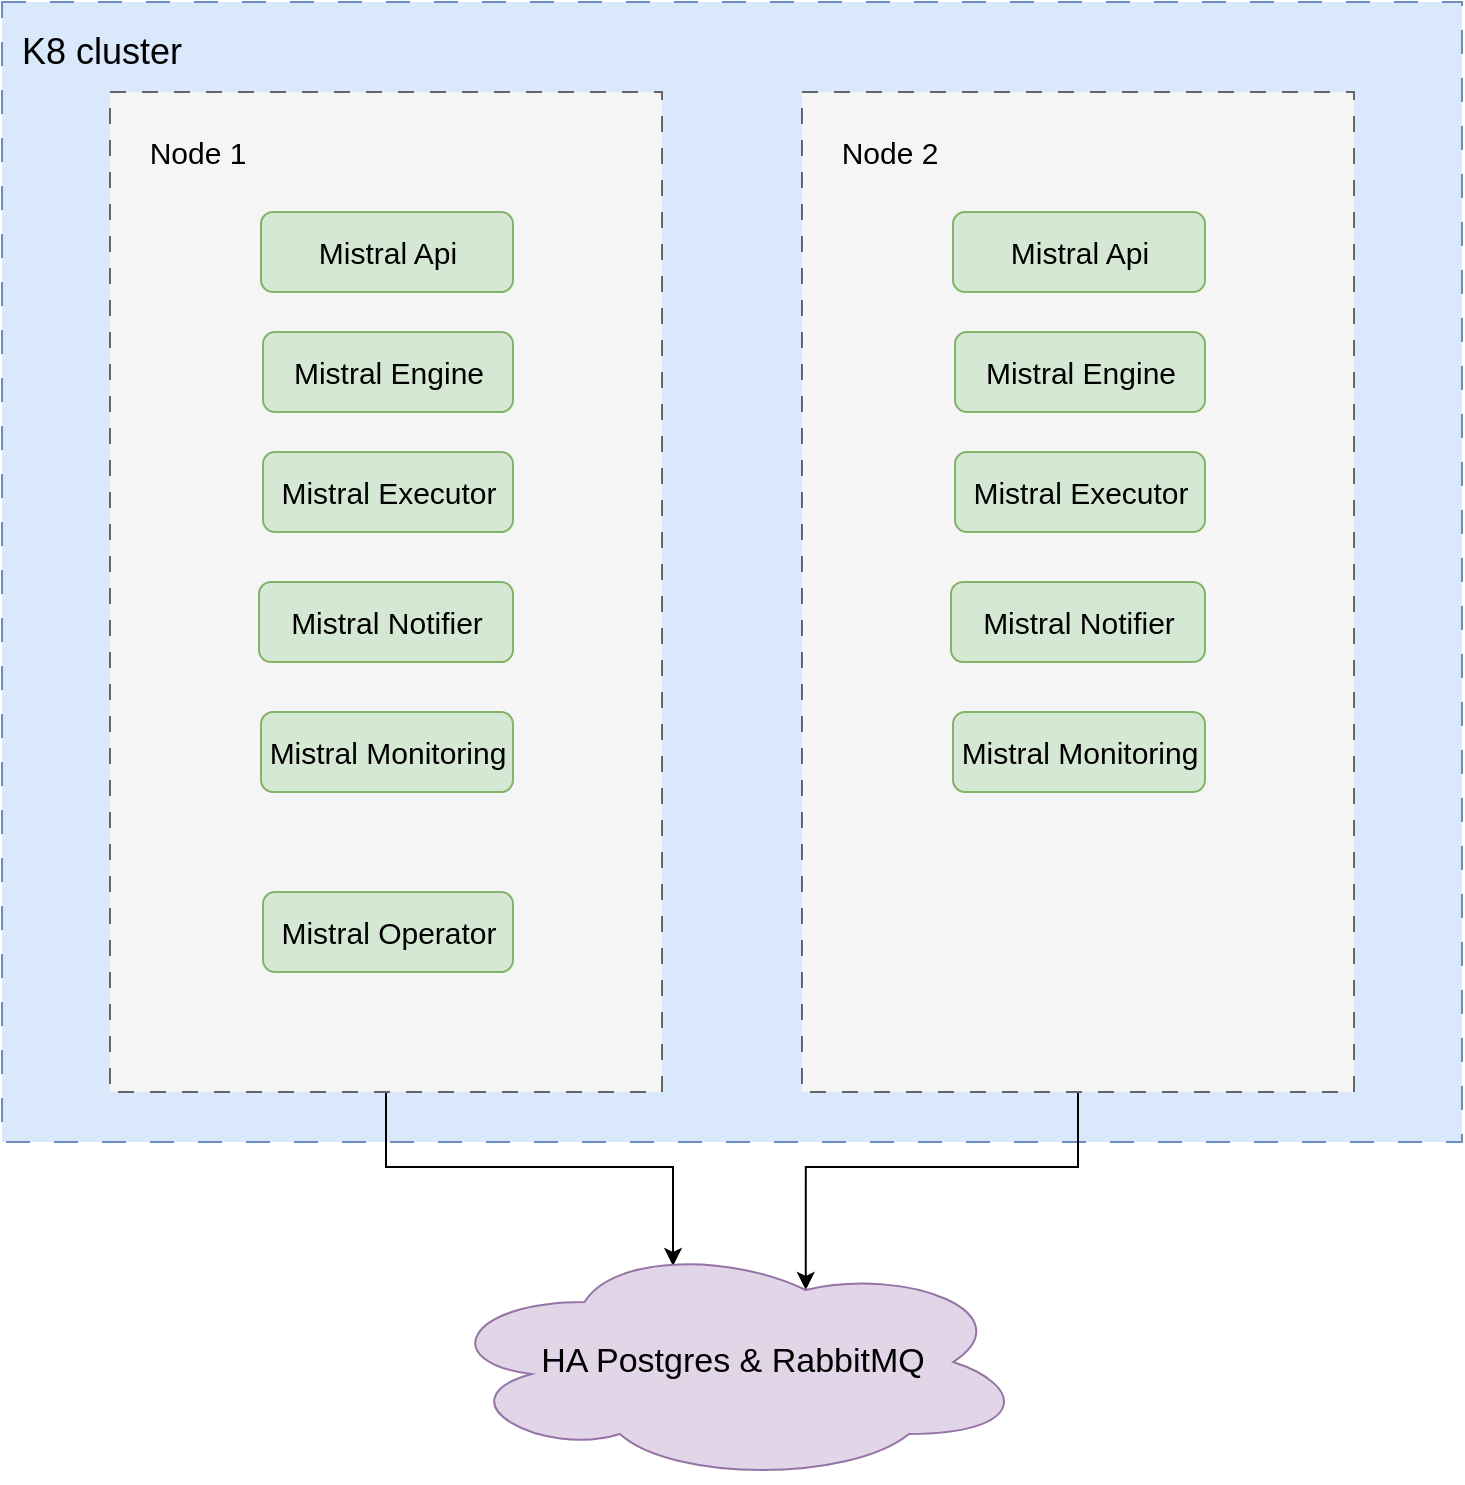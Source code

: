 <mxfile version="21.6.8" type="device">
  <diagram name="Страница — 1" id="Y9XFmytYKOozws4Vm1hj">
    <mxGraphModel dx="1728" dy="925" grid="1" gridSize="10" guides="1" tooltips="1" connect="1" arrows="1" fold="1" page="1" pageScale="1" pageWidth="827" pageHeight="1169" math="0" shadow="0">
      <root>
        <mxCell id="0" />
        <mxCell id="1" parent="0" />
        <mxCell id="shYyjLh4EtHOCK-2yJdz-1" value="" style="rounded=0;whiteSpace=wrap;html=1;fillColor=#dae8fc;strokeColor=#6c8ebf;dashed=1;dashPattern=12 12;" vertex="1" parent="1">
          <mxGeometry x="150" y="180" width="730" height="570" as="geometry" />
        </mxCell>
        <mxCell id="shYyjLh4EtHOCK-2yJdz-2" value="&lt;font style=&quot;font-size: 18px;&quot;&gt;K8 cluster&lt;/font&gt;" style="text;html=1;strokeColor=none;fillColor=none;align=center;verticalAlign=middle;whiteSpace=wrap;rounded=0;" vertex="1" parent="1">
          <mxGeometry x="150" y="190" width="100" height="30" as="geometry" />
        </mxCell>
        <mxCell id="shYyjLh4EtHOCK-2yJdz-22" style="edgeStyle=orthogonalEdgeStyle;rounded=0;orthogonalLoop=1;jettySize=auto;html=1;exitX=0.5;exitY=1;exitDx=0;exitDy=0;entryX=0.4;entryY=0.1;entryDx=0;entryDy=0;entryPerimeter=0;" edge="1" parent="1" source="shYyjLh4EtHOCK-2yJdz-3" target="shYyjLh4EtHOCK-2yJdz-21">
          <mxGeometry relative="1" as="geometry" />
        </mxCell>
        <mxCell id="shYyjLh4EtHOCK-2yJdz-3" value="" style="rounded=0;whiteSpace=wrap;html=1;dashed=1;dashPattern=8 8;fillColor=#f5f5f5;fontColor=#333333;strokeColor=#666666;" vertex="1" parent="1">
          <mxGeometry x="204" y="225" width="276" height="500" as="geometry" />
        </mxCell>
        <mxCell id="shYyjLh4EtHOCK-2yJdz-4" value="&lt;font style=&quot;font-size: 15px;&quot;&gt;Mistral Api&lt;/font&gt;" style="rounded=1;whiteSpace=wrap;html=1;fillColor=#d5e8d4;strokeColor=#82b366;" vertex="1" parent="1">
          <mxGeometry x="279.5" y="285" width="126" height="40" as="geometry" />
        </mxCell>
        <mxCell id="shYyjLh4EtHOCK-2yJdz-5" value="&lt;font style=&quot;font-size: 15px;&quot;&gt;Mistral Notifier&lt;/font&gt;" style="rounded=1;whiteSpace=wrap;html=1;fillColor=#d5e8d4;strokeColor=#82b366;" vertex="1" parent="1">
          <mxGeometry x="278.5" y="470" width="127" height="40" as="geometry" />
        </mxCell>
        <mxCell id="shYyjLh4EtHOCK-2yJdz-6" value="&lt;font style=&quot;font-size: 15px;&quot;&gt;Mistral Engine&lt;/font&gt;" style="rounded=1;whiteSpace=wrap;html=1;fillColor=#d5e8d4;strokeColor=#82b366;" vertex="1" parent="1">
          <mxGeometry x="280.5" y="345" width="125" height="40" as="geometry" />
        </mxCell>
        <mxCell id="shYyjLh4EtHOCK-2yJdz-7" value="&lt;font style=&quot;font-size: 15px;&quot;&gt;Mistral Executor&lt;/font&gt;" style="rounded=1;whiteSpace=wrap;html=1;fillColor=#d5e8d4;strokeColor=#82b366;" vertex="1" parent="1">
          <mxGeometry x="280.5" y="405" width="125" height="40" as="geometry" />
        </mxCell>
        <mxCell id="shYyjLh4EtHOCK-2yJdz-8" value="&lt;font style=&quot;font-size: 15px;&quot;&gt;Mistral Monitoring&lt;/font&gt;" style="rounded=1;whiteSpace=wrap;html=1;fillColor=#d5e8d4;strokeColor=#82b366;" vertex="1" parent="1">
          <mxGeometry x="279.5" y="535" width="126" height="40" as="geometry" />
        </mxCell>
        <mxCell id="shYyjLh4EtHOCK-2yJdz-10" value="&lt;font style=&quot;font-size: 15px;&quot;&gt;Mistral Operator&lt;/font&gt;" style="rounded=1;whiteSpace=wrap;html=1;fillColor=#d5e8d4;strokeColor=#82b366;" vertex="1" parent="1">
          <mxGeometry x="280.5" y="625" width="125" height="40" as="geometry" />
        </mxCell>
        <mxCell id="shYyjLh4EtHOCK-2yJdz-11" value="&lt;font style=&quot;font-size: 15px;&quot;&gt;Node 1&lt;/font&gt;" style="text;html=1;strokeColor=none;fillColor=none;align=center;verticalAlign=middle;whiteSpace=wrap;rounded=0;" vertex="1" parent="1">
          <mxGeometry x="218" y="240" width="60" height="30" as="geometry" />
        </mxCell>
        <mxCell id="shYyjLh4EtHOCK-2yJdz-23" style="edgeStyle=orthogonalEdgeStyle;rounded=0;orthogonalLoop=1;jettySize=auto;html=1;exitX=0.5;exitY=1;exitDx=0;exitDy=0;entryX=0.625;entryY=0.2;entryDx=0;entryDy=0;entryPerimeter=0;" edge="1" parent="1" source="shYyjLh4EtHOCK-2yJdz-13" target="shYyjLh4EtHOCK-2yJdz-21">
          <mxGeometry relative="1" as="geometry" />
        </mxCell>
        <mxCell id="shYyjLh4EtHOCK-2yJdz-13" value="" style="rounded=0;whiteSpace=wrap;html=1;dashed=1;dashPattern=8 8;fillColor=#f5f5f5;fontColor=#333333;strokeColor=#666666;" vertex="1" parent="1">
          <mxGeometry x="550" y="225" width="276" height="500" as="geometry" />
        </mxCell>
        <mxCell id="shYyjLh4EtHOCK-2yJdz-14" value="&lt;font style=&quot;font-size: 15px;&quot;&gt;Mistral Api&lt;/font&gt;" style="rounded=1;whiteSpace=wrap;html=1;fillColor=#d5e8d4;strokeColor=#82b366;" vertex="1" parent="1">
          <mxGeometry x="625.5" y="285" width="126" height="40" as="geometry" />
        </mxCell>
        <mxCell id="shYyjLh4EtHOCK-2yJdz-15" value="&lt;font style=&quot;font-size: 15px;&quot;&gt;Mistral Notifier&lt;/font&gt;" style="rounded=1;whiteSpace=wrap;html=1;fillColor=#d5e8d4;strokeColor=#82b366;" vertex="1" parent="1">
          <mxGeometry x="624.5" y="470" width="127" height="40" as="geometry" />
        </mxCell>
        <mxCell id="shYyjLh4EtHOCK-2yJdz-16" value="&lt;font style=&quot;font-size: 15px;&quot;&gt;Mistral Engine&lt;/font&gt;" style="rounded=1;whiteSpace=wrap;html=1;fillColor=#d5e8d4;strokeColor=#82b366;" vertex="1" parent="1">
          <mxGeometry x="626.5" y="345" width="125" height="40" as="geometry" />
        </mxCell>
        <mxCell id="shYyjLh4EtHOCK-2yJdz-17" value="&lt;font style=&quot;font-size: 15px;&quot;&gt;Mistral Executor&lt;/font&gt;" style="rounded=1;whiteSpace=wrap;html=1;fillColor=#d5e8d4;strokeColor=#82b366;" vertex="1" parent="1">
          <mxGeometry x="626.5" y="405" width="125" height="40" as="geometry" />
        </mxCell>
        <mxCell id="shYyjLh4EtHOCK-2yJdz-18" value="&lt;font style=&quot;font-size: 15px;&quot;&gt;Mistral Monitoring&lt;/font&gt;" style="rounded=1;whiteSpace=wrap;html=1;fillColor=#d5e8d4;strokeColor=#82b366;" vertex="1" parent="1">
          <mxGeometry x="625.5" y="535" width="126" height="40" as="geometry" />
        </mxCell>
        <mxCell id="shYyjLh4EtHOCK-2yJdz-20" value="&lt;font style=&quot;font-size: 15px;&quot;&gt;Node 2&lt;/font&gt;" style="text;html=1;strokeColor=none;fillColor=none;align=center;verticalAlign=middle;whiteSpace=wrap;rounded=0;" vertex="1" parent="1">
          <mxGeometry x="564" y="240" width="60" height="30" as="geometry" />
        </mxCell>
        <mxCell id="shYyjLh4EtHOCK-2yJdz-21" value="&lt;font style=&quot;font-size: 17px;&quot;&gt;HA Postgres &amp;amp; RabbitMQ&lt;/font&gt;" style="ellipse;shape=cloud;whiteSpace=wrap;html=1;fillColor=#e1d5e7;strokeColor=#9673a6;" vertex="1" parent="1">
          <mxGeometry x="367.5" y="800" width="295" height="120" as="geometry" />
        </mxCell>
      </root>
    </mxGraphModel>
  </diagram>
</mxfile>
